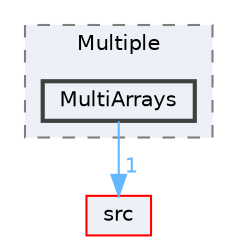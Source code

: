 digraph "/home/runner/work/FastLED/FastLED/examples/Multiple/MultiArrays"
{
 // LATEX_PDF_SIZE
  bgcolor="transparent";
  edge [fontname=Helvetica,fontsize=10,labelfontname=Helvetica,labelfontsize=10];
  node [fontname=Helvetica,fontsize=10,shape=box,height=0.2,width=0.4];
  compound=true
  subgraph clusterdir_b0ccd010afae1b6736eeed36b0121387 {
    graph [ bgcolor="#edf0f7", pencolor="grey50", label="Multiple", fontname=Helvetica,fontsize=10 style="filled,dashed", URL="dir_b0ccd010afae1b6736eeed36b0121387.html",tooltip=""]
  dir_c27facde8729514210a53d1caf182995 [label="MultiArrays", fillcolor="#edf0f7", color="grey25", style="filled,bold", URL="dir_c27facde8729514210a53d1caf182995.html",tooltip=""];
  }
  dir_68267d1309a1af8e8297ef4c3efbcdba [label="src", fillcolor="#edf0f7", color="red", style="filled", URL="dir_68267d1309a1af8e8297ef4c3efbcdba.html",tooltip=""];
  dir_c27facde8729514210a53d1caf182995->dir_68267d1309a1af8e8297ef4c3efbcdba [headlabel="1", labeldistance=1.5 headhref="dir_000049_000073.html" href="dir_000049_000073.html" color="steelblue1" fontcolor="steelblue1"];
}
